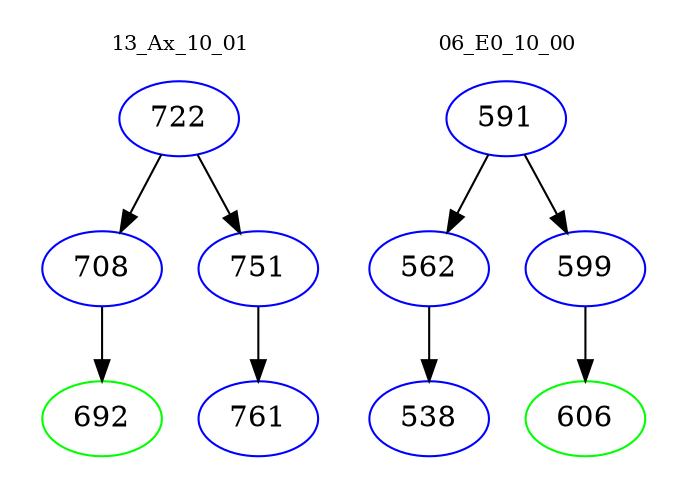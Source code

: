 digraph{
subgraph cluster_0 {
color = white
label = "13_Ax_10_01";
fontsize=10;
T0_722 [label="722", color="blue"]
T0_722 -> T0_708 [color="black"]
T0_708 [label="708", color="blue"]
T0_708 -> T0_692 [color="black"]
T0_692 [label="692", color="green"]
T0_722 -> T0_751 [color="black"]
T0_751 [label="751", color="blue"]
T0_751 -> T0_761 [color="black"]
T0_761 [label="761", color="blue"]
}
subgraph cluster_1 {
color = white
label = "06_E0_10_00";
fontsize=10;
T1_591 [label="591", color="blue"]
T1_591 -> T1_562 [color="black"]
T1_562 [label="562", color="blue"]
T1_562 -> T1_538 [color="black"]
T1_538 [label="538", color="blue"]
T1_591 -> T1_599 [color="black"]
T1_599 [label="599", color="blue"]
T1_599 -> T1_606 [color="black"]
T1_606 [label="606", color="green"]
}
}
